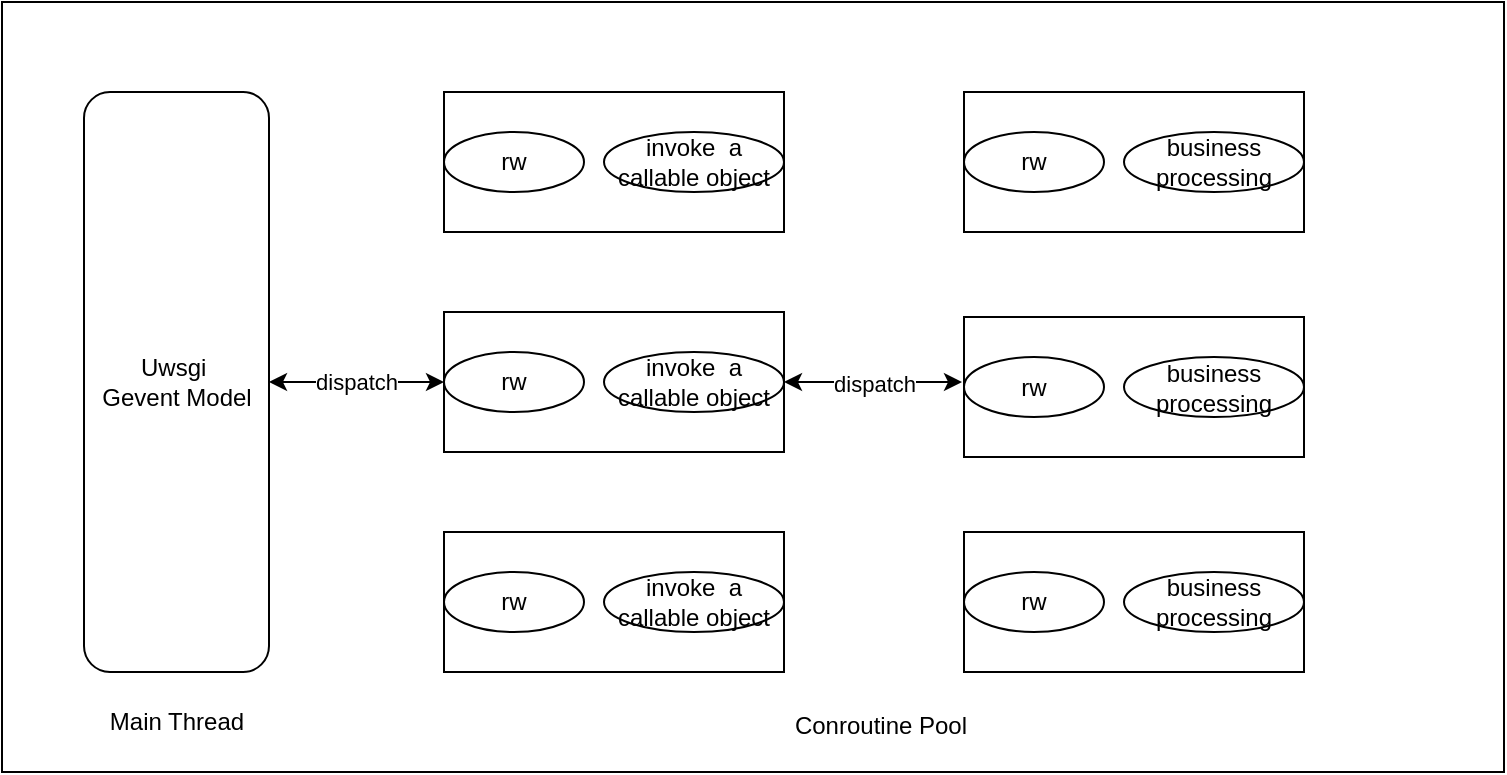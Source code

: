 <mxfile version="20.2.3" type="github">
  <diagram id="dZKs5h17jaXdTMRJxYjV" name="第 1 页">
    <mxGraphModel dx="1422" dy="794" grid="1" gridSize="10" guides="1" tooltips="1" connect="1" arrows="1" fold="1" page="1" pageScale="1" pageWidth="827" pageHeight="1169" math="0" shadow="0">
      <root>
        <mxCell id="0" />
        <mxCell id="1" parent="0" />
        <mxCell id="3MDEaU0jOOdYMgQNEfnh-3" value="" style="rounded=0;whiteSpace=wrap;html=1;" vertex="1" parent="1">
          <mxGeometry x="46" y="188" width="751" height="385" as="geometry" />
        </mxCell>
        <mxCell id="3MDEaU0jOOdYMgQNEfnh-12" value="dispatch" style="edgeStyle=orthogonalEdgeStyle;rounded=0;orthogonalLoop=1;jettySize=auto;html=1;exitX=0.5;exitY=0;exitDx=0;exitDy=0;entryX=0;entryY=0.5;entryDx=0;entryDy=0;endArrow=classic;endFill=1;startArrow=classic;startFill=1;" edge="1" parent="1" source="3MDEaU0jOOdYMgQNEfnh-4">
          <mxGeometry relative="1" as="geometry">
            <mxPoint x="267" y="378" as="targetPoint" />
          </mxGeometry>
        </mxCell>
        <mxCell id="3MDEaU0jOOdYMgQNEfnh-7" value="Conroutine Pool" style="text;html=1;resizable=0;autosize=1;align=center;verticalAlign=middle;points=[];fillColor=none;strokeColor=none;rounded=0;" vertex="1" parent="1">
          <mxGeometry x="430" y="535" width="110" height="30" as="geometry" />
        </mxCell>
        <mxCell id="3MDEaU0jOOdYMgQNEfnh-14" value="" style="group" vertex="1" connectable="0" parent="1">
          <mxGeometry x="87" y="233" width="96.25" height="290" as="geometry" />
        </mxCell>
        <mxCell id="3MDEaU0jOOdYMgQNEfnh-4" value="" style="rounded=1;whiteSpace=wrap;html=1;rotation=90;arcSize=14;" vertex="1" parent="3MDEaU0jOOdYMgQNEfnh-14">
          <mxGeometry x="-98.75" y="98.75" width="290" height="92.5" as="geometry" />
        </mxCell>
        <mxCell id="3MDEaU0jOOdYMgQNEfnh-5" value="Uwsgi&amp;nbsp;&lt;br&gt;Gevent Model" style="text;html=1;resizable=0;autosize=1;align=center;verticalAlign=middle;points=[];fillColor=none;strokeColor=none;rounded=0;" vertex="1" parent="3MDEaU0jOOdYMgQNEfnh-14">
          <mxGeometry x="-3.75" y="125" width="100" height="40" as="geometry" />
        </mxCell>
        <mxCell id="3MDEaU0jOOdYMgQNEfnh-17" value="" style="group" vertex="1" connectable="0" parent="1">
          <mxGeometry x="267" y="233" width="170" height="70" as="geometry" />
        </mxCell>
        <mxCell id="3MDEaU0jOOdYMgQNEfnh-8" value="" style="rounded=0;whiteSpace=wrap;html=1;" vertex="1" parent="3MDEaU0jOOdYMgQNEfnh-17">
          <mxGeometry width="170" height="70" as="geometry" />
        </mxCell>
        <mxCell id="3MDEaU0jOOdYMgQNEfnh-15" value="rw" style="ellipse;whiteSpace=wrap;html=1;" vertex="1" parent="3MDEaU0jOOdYMgQNEfnh-17">
          <mxGeometry y="20" width="70" height="30" as="geometry" />
        </mxCell>
        <mxCell id="3MDEaU0jOOdYMgQNEfnh-16" value="invoke&amp;nbsp; a callable object" style="ellipse;whiteSpace=wrap;html=1;" vertex="1" parent="3MDEaU0jOOdYMgQNEfnh-17">
          <mxGeometry x="80" y="20" width="90" height="30" as="geometry" />
        </mxCell>
        <mxCell id="3MDEaU0jOOdYMgQNEfnh-18" value="" style="group" vertex="1" connectable="0" parent="1">
          <mxGeometry x="267" y="343" width="170" height="70" as="geometry" />
        </mxCell>
        <mxCell id="3MDEaU0jOOdYMgQNEfnh-19" value="" style="rounded=0;whiteSpace=wrap;html=1;" vertex="1" parent="3MDEaU0jOOdYMgQNEfnh-18">
          <mxGeometry width="170" height="70" as="geometry" />
        </mxCell>
        <mxCell id="3MDEaU0jOOdYMgQNEfnh-20" value="rw" style="ellipse;whiteSpace=wrap;html=1;" vertex="1" parent="3MDEaU0jOOdYMgQNEfnh-18">
          <mxGeometry y="20" width="70" height="30" as="geometry" />
        </mxCell>
        <mxCell id="3MDEaU0jOOdYMgQNEfnh-21" value="invoke&amp;nbsp; a callable object" style="ellipse;whiteSpace=wrap;html=1;" vertex="1" parent="3MDEaU0jOOdYMgQNEfnh-18">
          <mxGeometry x="80" y="20" width="90" height="30" as="geometry" />
        </mxCell>
        <mxCell id="3MDEaU0jOOdYMgQNEfnh-22" value="" style="group" vertex="1" connectable="0" parent="1">
          <mxGeometry x="267" y="453" width="170" height="70" as="geometry" />
        </mxCell>
        <mxCell id="3MDEaU0jOOdYMgQNEfnh-23" value="" style="rounded=0;whiteSpace=wrap;html=1;" vertex="1" parent="3MDEaU0jOOdYMgQNEfnh-22">
          <mxGeometry width="170" height="70" as="geometry" />
        </mxCell>
        <mxCell id="3MDEaU0jOOdYMgQNEfnh-24" value="rw" style="ellipse;whiteSpace=wrap;html=1;" vertex="1" parent="3MDEaU0jOOdYMgQNEfnh-22">
          <mxGeometry y="20" width="70" height="30" as="geometry" />
        </mxCell>
        <mxCell id="3MDEaU0jOOdYMgQNEfnh-25" value="invoke&amp;nbsp; a callable object" style="ellipse;whiteSpace=wrap;html=1;" vertex="1" parent="3MDEaU0jOOdYMgQNEfnh-22">
          <mxGeometry x="80" y="20" width="90" height="30" as="geometry" />
        </mxCell>
        <mxCell id="3MDEaU0jOOdYMgQNEfnh-27" value="" style="group" vertex="1" connectable="0" parent="1">
          <mxGeometry x="527" y="453" width="170" height="70" as="geometry" />
        </mxCell>
        <mxCell id="3MDEaU0jOOdYMgQNEfnh-28" value="" style="rounded=0;whiteSpace=wrap;html=1;" vertex="1" parent="3MDEaU0jOOdYMgQNEfnh-27">
          <mxGeometry width="170" height="70" as="geometry" />
        </mxCell>
        <mxCell id="3MDEaU0jOOdYMgQNEfnh-29" value="rw" style="ellipse;whiteSpace=wrap;html=1;" vertex="1" parent="3MDEaU0jOOdYMgQNEfnh-27">
          <mxGeometry y="20" width="70" height="30" as="geometry" />
        </mxCell>
        <mxCell id="3MDEaU0jOOdYMgQNEfnh-30" value="business processing" style="ellipse;whiteSpace=wrap;html=1;" vertex="1" parent="3MDEaU0jOOdYMgQNEfnh-27">
          <mxGeometry x="80" y="20" width="90" height="30" as="geometry" />
        </mxCell>
        <mxCell id="3MDEaU0jOOdYMgQNEfnh-31" value="" style="group" vertex="1" connectable="0" parent="1">
          <mxGeometry x="527" y="345.5" width="170" height="70" as="geometry" />
        </mxCell>
        <mxCell id="3MDEaU0jOOdYMgQNEfnh-32" value="" style="rounded=0;whiteSpace=wrap;html=1;" vertex="1" parent="3MDEaU0jOOdYMgQNEfnh-31">
          <mxGeometry width="170" height="70" as="geometry" />
        </mxCell>
        <mxCell id="3MDEaU0jOOdYMgQNEfnh-33" value="rw" style="ellipse;whiteSpace=wrap;html=1;" vertex="1" parent="3MDEaU0jOOdYMgQNEfnh-31">
          <mxGeometry y="20" width="70" height="30" as="geometry" />
        </mxCell>
        <mxCell id="3MDEaU0jOOdYMgQNEfnh-34" value="business processing" style="ellipse;whiteSpace=wrap;html=1;" vertex="1" parent="3MDEaU0jOOdYMgQNEfnh-31">
          <mxGeometry x="80" y="20" width="90" height="30" as="geometry" />
        </mxCell>
        <mxCell id="3MDEaU0jOOdYMgQNEfnh-35" value="" style="group" vertex="1" connectable="0" parent="1">
          <mxGeometry x="527" y="233" width="170" height="70" as="geometry" />
        </mxCell>
        <mxCell id="3MDEaU0jOOdYMgQNEfnh-36" value="" style="rounded=0;whiteSpace=wrap;html=1;" vertex="1" parent="3MDEaU0jOOdYMgQNEfnh-35">
          <mxGeometry width="170" height="70" as="geometry" />
        </mxCell>
        <mxCell id="3MDEaU0jOOdYMgQNEfnh-37" value="rw" style="ellipse;whiteSpace=wrap;html=1;" vertex="1" parent="3MDEaU0jOOdYMgQNEfnh-35">
          <mxGeometry y="20" width="70" height="30" as="geometry" />
        </mxCell>
        <mxCell id="3MDEaU0jOOdYMgQNEfnh-38" value="business processing" style="ellipse;whiteSpace=wrap;html=1;" vertex="1" parent="3MDEaU0jOOdYMgQNEfnh-35">
          <mxGeometry x="80" y="20" width="90" height="30" as="geometry" />
        </mxCell>
        <mxCell id="3MDEaU0jOOdYMgQNEfnh-40" value="Main Thread" style="text;html=1;resizable=0;autosize=1;align=center;verticalAlign=middle;points=[];fillColor=none;strokeColor=none;rounded=0;" vertex="1" parent="1">
          <mxGeometry x="90.75" y="535" width="85" height="26" as="geometry" />
        </mxCell>
        <mxCell id="3MDEaU0jOOdYMgQNEfnh-43" value="dispatch" style="edgeStyle=orthogonalEdgeStyle;rounded=0;orthogonalLoop=1;jettySize=auto;html=1;endArrow=classic;endFill=1;startArrow=classic;startFill=1;exitX=1;exitY=0.5;exitDx=0;exitDy=0;" edge="1" parent="1" source="3MDEaU0jOOdYMgQNEfnh-21">
          <mxGeometry relative="1" as="geometry">
            <mxPoint x="440" y="383" as="sourcePoint" />
            <mxPoint x="526" y="378" as="targetPoint" />
          </mxGeometry>
        </mxCell>
      </root>
    </mxGraphModel>
  </diagram>
</mxfile>

